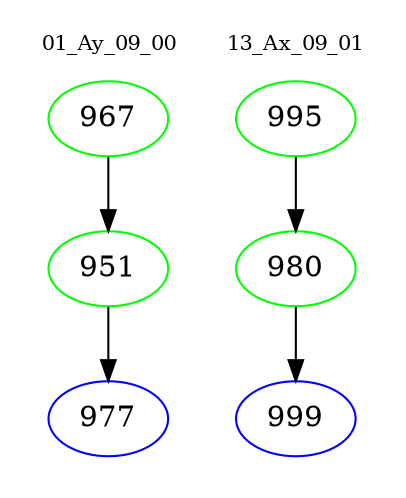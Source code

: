 digraph{
subgraph cluster_0 {
color = white
label = "01_Ay_09_00";
fontsize=10;
T0_967 [label="967", color="green"]
T0_967 -> T0_951 [color="black"]
T0_951 [label="951", color="green"]
T0_951 -> T0_977 [color="black"]
T0_977 [label="977", color="blue"]
}
subgraph cluster_1 {
color = white
label = "13_Ax_09_01";
fontsize=10;
T1_995 [label="995", color="green"]
T1_995 -> T1_980 [color="black"]
T1_980 [label="980", color="green"]
T1_980 -> T1_999 [color="black"]
T1_999 [label="999", color="blue"]
}
}
